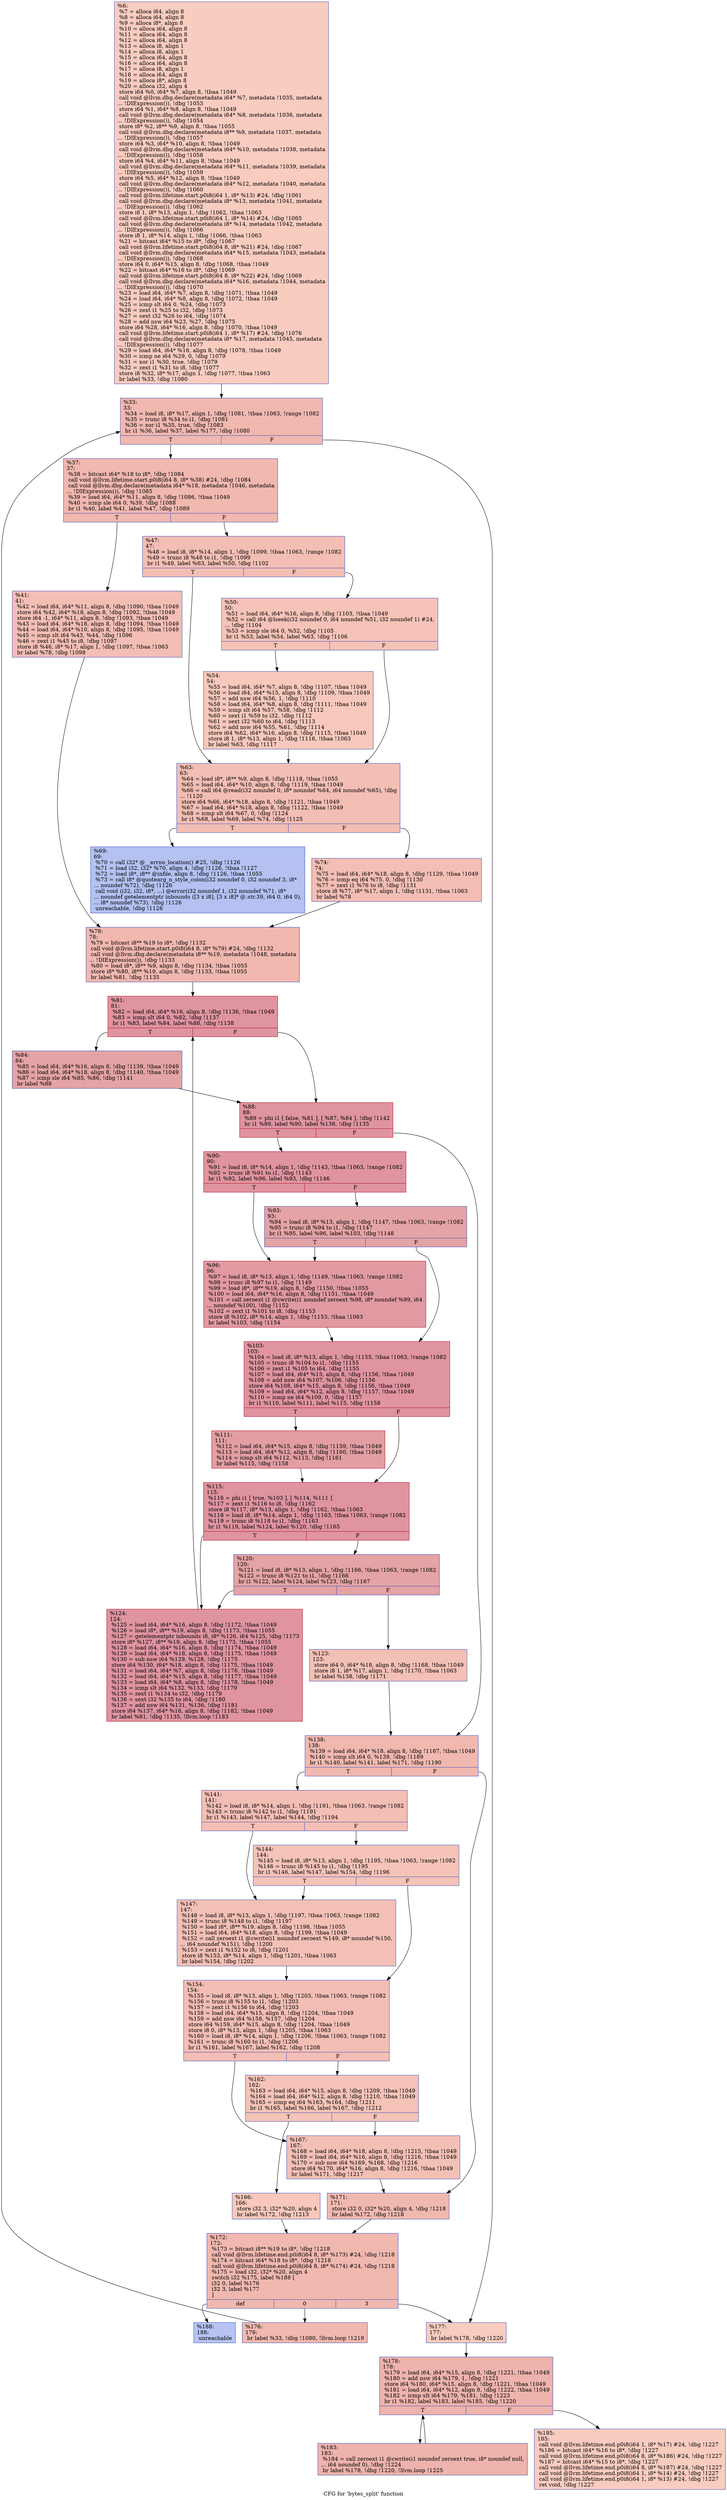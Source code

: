 digraph "CFG for 'bytes_split' function" {
	label="CFG for 'bytes_split' function";

	Node0xc08ae0 [shape=record,color="#3d50c3ff", style=filled, fillcolor="#f08b6e70",label="{%6:\l  %7 = alloca i64, align 8\l  %8 = alloca i64, align 8\l  %9 = alloca i8*, align 8\l  %10 = alloca i64, align 8\l  %11 = alloca i64, align 8\l  %12 = alloca i64, align 8\l  %13 = alloca i8, align 1\l  %14 = alloca i8, align 1\l  %15 = alloca i64, align 8\l  %16 = alloca i64, align 8\l  %17 = alloca i8, align 1\l  %18 = alloca i64, align 8\l  %19 = alloca i8*, align 8\l  %20 = alloca i32, align 4\l  store i64 %0, i64* %7, align 8, !tbaa !1049\l  call void @llvm.dbg.declare(metadata i64* %7, metadata !1035, metadata\l... !DIExpression()), !dbg !1053\l  store i64 %1, i64* %8, align 8, !tbaa !1049\l  call void @llvm.dbg.declare(metadata i64* %8, metadata !1036, metadata\l... !DIExpression()), !dbg !1054\l  store i8* %2, i8** %9, align 8, !tbaa !1055\l  call void @llvm.dbg.declare(metadata i8** %9, metadata !1037, metadata\l... !DIExpression()), !dbg !1057\l  store i64 %3, i64* %10, align 8, !tbaa !1049\l  call void @llvm.dbg.declare(metadata i64* %10, metadata !1038, metadata\l... !DIExpression()), !dbg !1058\l  store i64 %4, i64* %11, align 8, !tbaa !1049\l  call void @llvm.dbg.declare(metadata i64* %11, metadata !1039, metadata\l... !DIExpression()), !dbg !1059\l  store i64 %5, i64* %12, align 8, !tbaa !1049\l  call void @llvm.dbg.declare(metadata i64* %12, metadata !1040, metadata\l... !DIExpression()), !dbg !1060\l  call void @llvm.lifetime.start.p0i8(i64 1, i8* %13) #24, !dbg !1061\l  call void @llvm.dbg.declare(metadata i8* %13, metadata !1041, metadata\l... !DIExpression()), !dbg !1062\l  store i8 1, i8* %13, align 1, !dbg !1062, !tbaa !1063\l  call void @llvm.lifetime.start.p0i8(i64 1, i8* %14) #24, !dbg !1065\l  call void @llvm.dbg.declare(metadata i8* %14, metadata !1042, metadata\l... !DIExpression()), !dbg !1066\l  store i8 1, i8* %14, align 1, !dbg !1066, !tbaa !1063\l  %21 = bitcast i64* %15 to i8*, !dbg !1067\l  call void @llvm.lifetime.start.p0i8(i64 8, i8* %21) #24, !dbg !1067\l  call void @llvm.dbg.declare(metadata i64* %15, metadata !1043, metadata\l... !DIExpression()), !dbg !1068\l  store i64 0, i64* %15, align 8, !dbg !1068, !tbaa !1049\l  %22 = bitcast i64* %16 to i8*, !dbg !1069\l  call void @llvm.lifetime.start.p0i8(i64 8, i8* %22) #24, !dbg !1069\l  call void @llvm.dbg.declare(metadata i64* %16, metadata !1044, metadata\l... !DIExpression()), !dbg !1070\l  %23 = load i64, i64* %7, align 8, !dbg !1071, !tbaa !1049\l  %24 = load i64, i64* %8, align 8, !dbg !1072, !tbaa !1049\l  %25 = icmp slt i64 0, %24, !dbg !1073\l  %26 = zext i1 %25 to i32, !dbg !1073\l  %27 = sext i32 %26 to i64, !dbg !1074\l  %28 = add nsw i64 %23, %27, !dbg !1075\l  store i64 %28, i64* %16, align 8, !dbg !1070, !tbaa !1049\l  call void @llvm.lifetime.start.p0i8(i64 1, i8* %17) #24, !dbg !1076\l  call void @llvm.dbg.declare(metadata i8* %17, metadata !1045, metadata\l... !DIExpression()), !dbg !1077\l  %29 = load i64, i64* %16, align 8, !dbg !1078, !tbaa !1049\l  %30 = icmp ne i64 %29, 0, !dbg !1079\l  %31 = xor i1 %30, true, !dbg !1079\l  %32 = zext i1 %31 to i8, !dbg !1077\l  store i8 %32, i8* %17, align 1, !dbg !1077, !tbaa !1063\l  br label %33, !dbg !1080\l}"];
	Node0xc08ae0 -> Node0xc08cf0;
	Node0xc08cf0 [shape=record,color="#3d50c3ff", style=filled, fillcolor="#dc5d4a70",label="{%33:\l33:                                               \l  %34 = load i8, i8* %17, align 1, !dbg !1081, !tbaa !1063, !range !1082\l  %35 = trunc i8 %34 to i1, !dbg !1081\l  %36 = xor i1 %35, true, !dbg !1083\l  br i1 %36, label %37, label %177, !dbg !1080\l|{<s0>T|<s1>F}}"];
	Node0xc08cf0:s0 -> Node0xc08d40;
	Node0xc08cf0:s1 -> Node0xc09740;
	Node0xc08d40 [shape=record,color="#3d50c3ff", style=filled, fillcolor="#dc5d4a70",label="{%37:\l37:                                               \l  %38 = bitcast i64* %18 to i8*, !dbg !1084\l  call void @llvm.lifetime.start.p0i8(i64 8, i8* %38) #24, !dbg !1084\l  call void @llvm.dbg.declare(metadata i64* %18, metadata !1046, metadata\l... !DIExpression()), !dbg !1085\l  %39 = load i64, i64* %11, align 8, !dbg !1086, !tbaa !1049\l  %40 = icmp sle i64 0, %39, !dbg !1088\l  br i1 %40, label %41, label %47, !dbg !1089\l|{<s0>T|<s1>F}}"];
	Node0xc08d40:s0 -> Node0xc08d90;
	Node0xc08d40:s1 -> Node0xc08de0;
	Node0xc08d90 [shape=record,color="#3d50c3ff", style=filled, fillcolor="#e36c5570",label="{%41:\l41:                                               \l  %42 = load i64, i64* %11, align 8, !dbg !1090, !tbaa !1049\l  store i64 %42, i64* %18, align 8, !dbg !1092, !tbaa !1049\l  store i64 -1, i64* %11, align 8, !dbg !1093, !tbaa !1049\l  %43 = load i64, i64* %18, align 8, !dbg !1094, !tbaa !1049\l  %44 = load i64, i64* %10, align 8, !dbg !1095, !tbaa !1049\l  %45 = icmp slt i64 %43, %44, !dbg !1096\l  %46 = zext i1 %45 to i8, !dbg !1097\l  store i8 %46, i8* %17, align 1, !dbg !1097, !tbaa !1063\l  br label %78, !dbg !1098\l}"];
	Node0xc08d90 -> Node0xc08fc0;
	Node0xc08de0 [shape=record,color="#3d50c3ff", style=filled, fillcolor="#e36c5570",label="{%47:\l47:                                               \l  %48 = load i8, i8* %14, align 1, !dbg !1099, !tbaa !1063, !range !1082\l  %49 = trunc i8 %48 to i1, !dbg !1099\l  br i1 %49, label %63, label %50, !dbg !1102\l|{<s0>T|<s1>F}}"];
	Node0xc08de0:s0 -> Node0xc08ed0;
	Node0xc08de0:s1 -> Node0xc08e30;
	Node0xc08e30 [shape=record,color="#3d50c3ff", style=filled, fillcolor="#e8765c70",label="{%50:\l50:                                               \l  %51 = load i64, i64* %16, align 8, !dbg !1103, !tbaa !1049\l  %52 = call i64 @lseek(i32 noundef 0, i64 noundef %51, i32 noundef 1) #24,\l... !dbg !1104\l  %53 = icmp sle i64 0, %52, !dbg !1105\l  br i1 %53, label %54, label %63, !dbg !1106\l|{<s0>T|<s1>F}}"];
	Node0xc08e30:s0 -> Node0xc08e80;
	Node0xc08e30:s1 -> Node0xc08ed0;
	Node0xc08e80 [shape=record,color="#3d50c3ff", style=filled, fillcolor="#ed836670",label="{%54:\l54:                                               \l  %55 = load i64, i64* %7, align 8, !dbg !1107, !tbaa !1049\l  %56 = load i64, i64* %15, align 8, !dbg !1109, !tbaa !1049\l  %57 = add nsw i64 %56, 1, !dbg !1110\l  %58 = load i64, i64* %8, align 8, !dbg !1111, !tbaa !1049\l  %59 = icmp slt i64 %57, %58, !dbg !1112\l  %60 = zext i1 %59 to i32, !dbg !1112\l  %61 = sext i32 %60 to i64, !dbg !1113\l  %62 = add nsw i64 %55, %61, !dbg !1114\l  store i64 %62, i64* %16, align 8, !dbg !1115, !tbaa !1049\l  store i8 1, i8* %13, align 1, !dbg !1116, !tbaa !1063\l  br label %63, !dbg !1117\l}"];
	Node0xc08e80 -> Node0xc08ed0;
	Node0xc08ed0 [shape=record,color="#3d50c3ff", style=filled, fillcolor="#e36c5570",label="{%63:\l63:                                               \l  %64 = load i8*, i8** %9, align 8, !dbg !1118, !tbaa !1055\l  %65 = load i64, i64* %10, align 8, !dbg !1119, !tbaa !1049\l  %66 = call i64 @read(i32 noundef 0, i8* noundef %64, i64 noundef %65), !dbg\l... !1120\l  store i64 %66, i64* %18, align 8, !dbg !1121, !tbaa !1049\l  %67 = load i64, i64* %18, align 8, !dbg !1122, !tbaa !1049\l  %68 = icmp slt i64 %67, 0, !dbg !1124\l  br i1 %68, label %69, label %74, !dbg !1125\l|{<s0>T|<s1>F}}"];
	Node0xc08ed0:s0 -> Node0xc08f20;
	Node0xc08ed0:s1 -> Node0xc08f70;
	Node0xc08f20 [shape=record,color="#3d50c3ff", style=filled, fillcolor="#5572df70",label="{%69:\l69:                                               \l  %70 = call i32* @__errno_location() #25, !dbg !1126\l  %71 = load i32, i32* %70, align 4, !dbg !1126, !tbaa !1127\l  %72 = load i8*, i8** @infile, align 8, !dbg !1126, !tbaa !1055\l  %73 = call i8* @quotearg_n_style_colon(i32 noundef 0, i32 noundef 3, i8*\l... noundef %72), !dbg !1126\l  call void (i32, i32, i8*, ...) @error(i32 noundef 1, i32 noundef %71, i8*\l... noundef getelementptr inbounds ([3 x i8], [3 x i8]* @.str.39, i64 0, i64 0),\l... i8* noundef %73), !dbg !1126\l  unreachable, !dbg !1126\l}"];
	Node0xc08f70 [shape=record,color="#3d50c3ff", style=filled, fillcolor="#e36c5570",label="{%74:\l74:                                               \l  %75 = load i64, i64* %18, align 8, !dbg !1129, !tbaa !1049\l  %76 = icmp eq i64 %75, 0, !dbg !1130\l  %77 = zext i1 %76 to i8, !dbg !1131\l  store i8 %77, i8* %17, align 1, !dbg !1131, !tbaa !1063\l  br label %78\l}"];
	Node0xc08f70 -> Node0xc08fc0;
	Node0xc08fc0 [shape=record,color="#3d50c3ff", style=filled, fillcolor="#dc5d4a70",label="{%78:\l78:                                               \l  %79 = bitcast i8** %19 to i8*, !dbg !1132\l  call void @llvm.lifetime.start.p0i8(i64 8, i8* %79) #24, !dbg !1132\l  call void @llvm.dbg.declare(metadata i8** %19, metadata !1048, metadata\l... !DIExpression()), !dbg !1133\l  %80 = load i8*, i8** %9, align 8, !dbg !1134, !tbaa !1055\l  store i8* %80, i8** %19, align 8, !dbg !1133, !tbaa !1055\l  br label %81, !dbg !1135\l}"];
	Node0xc08fc0 -> Node0xc09010;
	Node0xc09010 [shape=record,color="#b70d28ff", style=filled, fillcolor="#b70d2870",label="{%81:\l81:                                               \l  %82 = load i64, i64* %16, align 8, !dbg !1136, !tbaa !1049\l  %83 = icmp slt i64 0, %82, !dbg !1137\l  br i1 %83, label %84, label %88, !dbg !1138\l|{<s0>T|<s1>F}}"];
	Node0xc09010:s0 -> Node0xc09060;
	Node0xc09010:s1 -> Node0xc090b0;
	Node0xc09060 [shape=record,color="#3d50c3ff", style=filled, fillcolor="#c32e3170",label="{%84:\l84:                                               \l  %85 = load i64, i64* %16, align 8, !dbg !1139, !tbaa !1049\l  %86 = load i64, i64* %18, align 8, !dbg !1140, !tbaa !1049\l  %87 = icmp sle i64 %85, %86, !dbg !1141\l  br label %88\l}"];
	Node0xc09060 -> Node0xc090b0;
	Node0xc090b0 [shape=record,color="#b70d28ff", style=filled, fillcolor="#b70d2870",label="{%88:\l88:                                               \l  %89 = phi i1 [ false, %81 ], [ %87, %84 ], !dbg !1142\l  br i1 %89, label %90, label %138, !dbg !1135\l|{<s0>T|<s1>F}}"];
	Node0xc090b0:s0 -> Node0xc09100;
	Node0xc090b0:s1 -> Node0xc093d0;
	Node0xc09100 [shape=record,color="#b70d28ff", style=filled, fillcolor="#b70d2870",label="{%90:\l90:                                               \l  %91 = load i8, i8* %14, align 1, !dbg !1143, !tbaa !1063, !range !1082\l  %92 = trunc i8 %91 to i1, !dbg !1143\l  br i1 %92, label %96, label %93, !dbg !1146\l|{<s0>T|<s1>F}}"];
	Node0xc09100:s0 -> Node0xc091a0;
	Node0xc09100:s1 -> Node0xc09150;
	Node0xc09150 [shape=record,color="#3d50c3ff", style=filled, fillcolor="#c32e3170",label="{%93:\l93:                                               \l  %94 = load i8, i8* %13, align 1, !dbg !1147, !tbaa !1063, !range !1082\l  %95 = trunc i8 %94 to i1, !dbg !1147\l  br i1 %95, label %96, label %103, !dbg !1148\l|{<s0>T|<s1>F}}"];
	Node0xc09150:s0 -> Node0xc091a0;
	Node0xc09150:s1 -> Node0xc091f0;
	Node0xc091a0 [shape=record,color="#b70d28ff", style=filled, fillcolor="#bb1b2c70",label="{%96:\l96:                                               \l  %97 = load i8, i8* %13, align 1, !dbg !1149, !tbaa !1063, !range !1082\l  %98 = trunc i8 %97 to i1, !dbg !1149\l  %99 = load i8*, i8** %19, align 8, !dbg !1150, !tbaa !1055\l  %100 = load i64, i64* %16, align 8, !dbg !1151, !tbaa !1049\l  %101 = call zeroext i1 @cwrite(i1 noundef zeroext %98, i8* noundef %99, i64\l... noundef %100), !dbg !1152\l  %102 = zext i1 %101 to i8, !dbg !1153\l  store i8 %102, i8* %14, align 1, !dbg !1153, !tbaa !1063\l  br label %103, !dbg !1154\l}"];
	Node0xc091a0 -> Node0xc091f0;
	Node0xc091f0 [shape=record,color="#b70d28ff", style=filled, fillcolor="#b70d2870",label="{%103:\l103:                                              \l  %104 = load i8, i8* %13, align 1, !dbg !1155, !tbaa !1063, !range !1082\l  %105 = trunc i8 %104 to i1, !dbg !1155\l  %106 = zext i1 %105 to i64, !dbg !1155\l  %107 = load i64, i64* %15, align 8, !dbg !1156, !tbaa !1049\l  %108 = add nsw i64 %107, %106, !dbg !1156\l  store i64 %108, i64* %15, align 8, !dbg !1156, !tbaa !1049\l  %109 = load i64, i64* %12, align 8, !dbg !1157, !tbaa !1049\l  %110 = icmp ne i64 %109, 0, !dbg !1157\l  br i1 %110, label %111, label %115, !dbg !1158\l|{<s0>T|<s1>F}}"];
	Node0xc091f0:s0 -> Node0xc09240;
	Node0xc091f0:s1 -> Node0xc09290;
	Node0xc09240 [shape=record,color="#b70d28ff", style=filled, fillcolor="#be242e70",label="{%111:\l111:                                              \l  %112 = load i64, i64* %15, align 8, !dbg !1159, !tbaa !1049\l  %113 = load i64, i64* %12, align 8, !dbg !1160, !tbaa !1049\l  %114 = icmp slt i64 %112, %113, !dbg !1161\l  br label %115, !dbg !1158\l}"];
	Node0xc09240 -> Node0xc09290;
	Node0xc09290 [shape=record,color="#b70d28ff", style=filled, fillcolor="#b70d2870",label="{%115:\l115:                                              \l  %116 = phi i1 [ true, %103 ], [ %114, %111 ]\l  %117 = zext i1 %116 to i8, !dbg !1162\l  store i8 %117, i8* %13, align 1, !dbg !1162, !tbaa !1063\l  %118 = load i8, i8* %14, align 1, !dbg !1163, !tbaa !1063, !range !1082\l  %119 = trunc i8 %118 to i1, !dbg !1163\l  br i1 %119, label %124, label %120, !dbg !1165\l|{<s0>T|<s1>F}}"];
	Node0xc09290:s0 -> Node0xc09380;
	Node0xc09290:s1 -> Node0xc092e0;
	Node0xc092e0 [shape=record,color="#3d50c3ff", style=filled, fillcolor="#c32e3170",label="{%120:\l120:                                              \l  %121 = load i8, i8* %13, align 1, !dbg !1166, !tbaa !1063, !range !1082\l  %122 = trunc i8 %121 to i1, !dbg !1166\l  br i1 %122, label %124, label %123, !dbg !1167\l|{<s0>T|<s1>F}}"];
	Node0xc092e0:s0 -> Node0xc09380;
	Node0xc092e0:s1 -> Node0xc09330;
	Node0xc09330 [shape=record,color="#3d50c3ff", style=filled, fillcolor="#e5705870",label="{%123:\l123:                                              \l  store i64 0, i64* %18, align 8, !dbg !1168, !tbaa !1049\l  store i8 1, i8* %17, align 1, !dbg !1170, !tbaa !1063\l  br label %138, !dbg !1171\l}"];
	Node0xc09330 -> Node0xc093d0;
	Node0xc09380 [shape=record,color="#b70d28ff", style=filled, fillcolor="#b70d2870",label="{%124:\l124:                                              \l  %125 = load i64, i64* %16, align 8, !dbg !1172, !tbaa !1049\l  %126 = load i8*, i8** %19, align 8, !dbg !1173, !tbaa !1055\l  %127 = getelementptr inbounds i8, i8* %126, i64 %125, !dbg !1173\l  store i8* %127, i8** %19, align 8, !dbg !1173, !tbaa !1055\l  %128 = load i64, i64* %16, align 8, !dbg !1174, !tbaa !1049\l  %129 = load i64, i64* %18, align 8, !dbg !1175, !tbaa !1049\l  %130 = sub nsw i64 %129, %128, !dbg !1175\l  store i64 %130, i64* %18, align 8, !dbg !1175, !tbaa !1049\l  %131 = load i64, i64* %7, align 8, !dbg !1176, !tbaa !1049\l  %132 = load i64, i64* %15, align 8, !dbg !1177, !tbaa !1049\l  %133 = load i64, i64* %8, align 8, !dbg !1178, !tbaa !1049\l  %134 = icmp slt i64 %132, %133, !dbg !1179\l  %135 = zext i1 %134 to i32, !dbg !1179\l  %136 = sext i32 %135 to i64, !dbg !1180\l  %137 = add nsw i64 %131, %136, !dbg !1181\l  store i64 %137, i64* %16, align 8, !dbg !1182, !tbaa !1049\l  br label %81, !dbg !1135, !llvm.loop !1183\l}"];
	Node0xc09380 -> Node0xc09010;
	Node0xc093d0 [shape=record,color="#3d50c3ff", style=filled, fillcolor="#dc5d4a70",label="{%138:\l138:                                              \l  %139 = load i64, i64* %18, align 8, !dbg !1187, !tbaa !1049\l  %140 = icmp slt i64 0, %139, !dbg !1189\l  br i1 %140, label %141, label %171, !dbg !1190\l|{<s0>T|<s1>F}}"];
	Node0xc093d0:s0 -> Node0xc09420;
	Node0xc093d0:s1 -> Node0xc09650;
	Node0xc09420 [shape=record,color="#3d50c3ff", style=filled, fillcolor="#e36c5570",label="{%141:\l141:                                              \l  %142 = load i8, i8* %14, align 1, !dbg !1191, !tbaa !1063, !range !1082\l  %143 = trunc i8 %142 to i1, !dbg !1191\l  br i1 %143, label %147, label %144, !dbg !1194\l|{<s0>T|<s1>F}}"];
	Node0xc09420:s0 -> Node0xc094c0;
	Node0xc09420:s1 -> Node0xc09470;
	Node0xc09470 [shape=record,color="#3d50c3ff", style=filled, fillcolor="#e8765c70",label="{%144:\l144:                                              \l  %145 = load i8, i8* %13, align 1, !dbg !1195, !tbaa !1063, !range !1082\l  %146 = trunc i8 %145 to i1, !dbg !1195\l  br i1 %146, label %147, label %154, !dbg !1196\l|{<s0>T|<s1>F}}"];
	Node0xc09470:s0 -> Node0xc094c0;
	Node0xc09470:s1 -> Node0xc09510;
	Node0xc094c0 [shape=record,color="#3d50c3ff", style=filled, fillcolor="#e5705870",label="{%147:\l147:                                              \l  %148 = load i8, i8* %13, align 1, !dbg !1197, !tbaa !1063, !range !1082\l  %149 = trunc i8 %148 to i1, !dbg !1197\l  %150 = load i8*, i8** %19, align 8, !dbg !1198, !tbaa !1055\l  %151 = load i64, i64* %18, align 8, !dbg !1199, !tbaa !1049\l  %152 = call zeroext i1 @cwrite(i1 noundef zeroext %149, i8* noundef %150,\l... i64 noundef %151), !dbg !1200\l  %153 = zext i1 %152 to i8, !dbg !1201\l  store i8 %153, i8* %14, align 1, !dbg !1201, !tbaa !1063\l  br label %154, !dbg !1202\l}"];
	Node0xc094c0 -> Node0xc09510;
	Node0xc09510 [shape=record,color="#3d50c3ff", style=filled, fillcolor="#e36c5570",label="{%154:\l154:                                              \l  %155 = load i8, i8* %13, align 1, !dbg !1203, !tbaa !1063, !range !1082\l  %156 = trunc i8 %155 to i1, !dbg !1203\l  %157 = zext i1 %156 to i64, !dbg !1203\l  %158 = load i64, i64* %15, align 8, !dbg !1204, !tbaa !1049\l  %159 = add nsw i64 %158, %157, !dbg !1204\l  store i64 %159, i64* %15, align 8, !dbg !1204, !tbaa !1049\l  store i8 0, i8* %13, align 1, !dbg !1205, !tbaa !1063\l  %160 = load i8, i8* %14, align 1, !dbg !1206, !tbaa !1063, !range !1082\l  %161 = trunc i8 %160 to i1, !dbg !1206\l  br i1 %161, label %167, label %162, !dbg !1208\l|{<s0>T|<s1>F}}"];
	Node0xc09510:s0 -> Node0xc09600;
	Node0xc09510:s1 -> Node0xc09560;
	Node0xc09560 [shape=record,color="#3d50c3ff", style=filled, fillcolor="#e8765c70",label="{%162:\l162:                                              \l  %163 = load i64, i64* %15, align 8, !dbg !1209, !tbaa !1049\l  %164 = load i64, i64* %12, align 8, !dbg !1210, !tbaa !1049\l  %165 = icmp eq i64 %163, %164, !dbg !1211\l  br i1 %165, label %166, label %167, !dbg !1212\l|{<s0>T|<s1>F}}"];
	Node0xc09560:s0 -> Node0xc095b0;
	Node0xc09560:s1 -> Node0xc09600;
	Node0xc095b0 [shape=record,color="#3d50c3ff", style=filled, fillcolor="#ed836670",label="{%166:\l166:                                              \l  store i32 3, i32* %20, align 4\l  br label %172, !dbg !1213\l}"];
	Node0xc095b0 -> Node0xc096a0;
	Node0xc09600 [shape=record,color="#3d50c3ff", style=filled, fillcolor="#e5705870",label="{%167:\l167:                                              \l  %168 = load i64, i64* %18, align 8, !dbg !1215, !tbaa !1049\l  %169 = load i64, i64* %16, align 8, !dbg !1216, !tbaa !1049\l  %170 = sub nsw i64 %169, %168, !dbg !1216\l  store i64 %170, i64* %16, align 8, !dbg !1216, !tbaa !1049\l  br label %171, !dbg !1217\l}"];
	Node0xc09600 -> Node0xc09650;
	Node0xc09650 [shape=record,color="#3d50c3ff", style=filled, fillcolor="#de614d70",label="{%171:\l171:                                              \l  store i32 0, i32* %20, align 4, !dbg !1218\l  br label %172, !dbg !1218\l}"];
	Node0xc09650 -> Node0xc096a0;
	Node0xc096a0 [shape=record,color="#3d50c3ff", style=filled, fillcolor="#dc5d4a70",label="{%172:\l172:                                              \l  %173 = bitcast i8** %19 to i8*, !dbg !1218\l  call void @llvm.lifetime.end.p0i8(i64 8, i8* %173) #24, !dbg !1218\l  %174 = bitcast i64* %18 to i8*, !dbg !1218\l  call void @llvm.lifetime.end.p0i8(i64 8, i8* %174) #24, !dbg !1218\l  %175 = load i32, i32* %20, align 4\l  switch i32 %175, label %188 [\l    i32 0, label %176\l    i32 3, label %177\l  ]\l|{<s0>def|<s1>0|<s2>3}}"];
	Node0xc096a0:s0 -> Node0xc09880;
	Node0xc096a0:s1 -> Node0xc096f0;
	Node0xc096a0:s2 -> Node0xc09740;
	Node0xc096f0 [shape=record,color="#3d50c3ff", style=filled, fillcolor="#dc5d4a70",label="{%176:\l176:                                              \l  br label %33, !dbg !1080, !llvm.loop !1219\l}"];
	Node0xc096f0 -> Node0xc08cf0;
	Node0xc09740 [shape=record,color="#3d50c3ff", style=filled, fillcolor="#f08b6e70",label="{%177:\l177:                                              \l  br label %178, !dbg !1220\l}"];
	Node0xc09740 -> Node0xc09790;
	Node0xc09790 [shape=record,color="#3d50c3ff", style=filled, fillcolor="#d6524470",label="{%178:\l178:                                              \l  %179 = load i64, i64* %15, align 8, !dbg !1221, !tbaa !1049\l  %180 = add nsw i64 %179, 1, !dbg !1221\l  store i64 %180, i64* %15, align 8, !dbg !1221, !tbaa !1049\l  %181 = load i64, i64* %12, align 8, !dbg !1222, !tbaa !1049\l  %182 = icmp slt i64 %179, %181, !dbg !1223\l  br i1 %182, label %183, label %185, !dbg !1220\l|{<s0>T|<s1>F}}"];
	Node0xc09790:s0 -> Node0xc097e0;
	Node0xc09790:s1 -> Node0xc09830;
	Node0xc097e0 [shape=record,color="#3d50c3ff", style=filled, fillcolor="#d6524470",label="{%183:\l183:                                              \l  %184 = call zeroext i1 @cwrite(i1 noundef zeroext true, i8* noundef null,\l... i64 noundef 0), !dbg !1224\l  br label %178, !dbg !1220, !llvm.loop !1225\l}"];
	Node0xc097e0 -> Node0xc09790;
	Node0xc09830 [shape=record,color="#3d50c3ff", style=filled, fillcolor="#f08b6e70",label="{%185:\l185:                                              \l  call void @llvm.lifetime.end.p0i8(i64 1, i8* %17) #24, !dbg !1227\l  %186 = bitcast i64* %16 to i8*, !dbg !1227\l  call void @llvm.lifetime.end.p0i8(i64 8, i8* %186) #24, !dbg !1227\l  %187 = bitcast i64* %15 to i8*, !dbg !1227\l  call void @llvm.lifetime.end.p0i8(i64 8, i8* %187) #24, !dbg !1227\l  call void @llvm.lifetime.end.p0i8(i64 1, i8* %14) #24, !dbg !1227\l  call void @llvm.lifetime.end.p0i8(i64 1, i8* %13) #24, !dbg !1227\l  ret void, !dbg !1227\l}"];
	Node0xc09880 [shape=record,color="#3d50c3ff", style=filled, fillcolor="#5b7ae570",label="{%188:\l188:                                              \l  unreachable\l}"];
}
